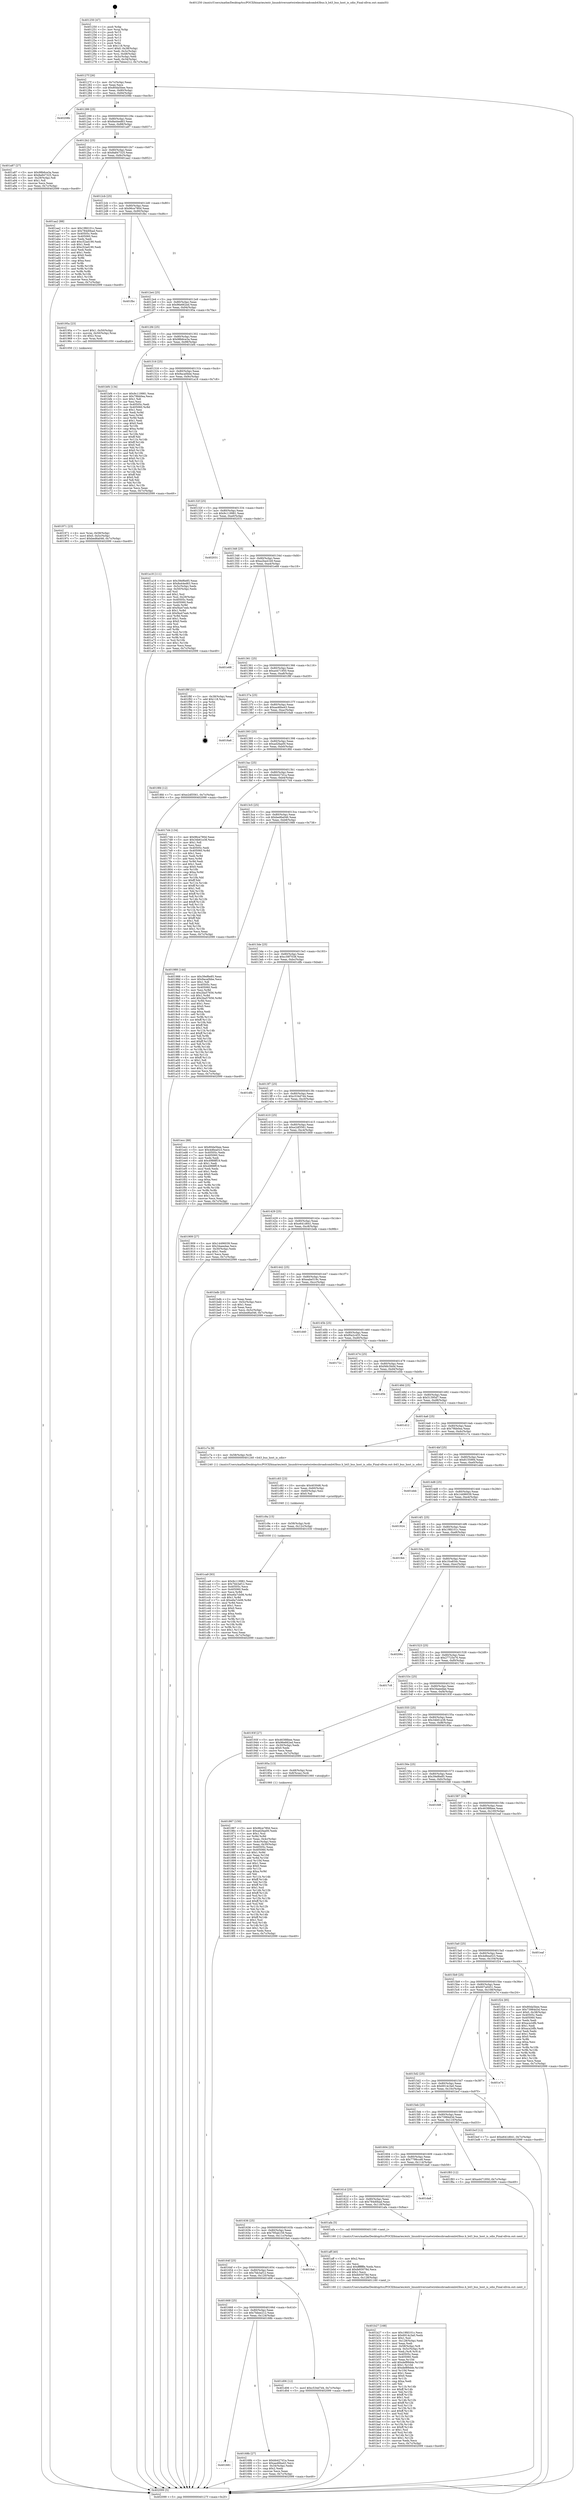 digraph "0x401250" {
  label = "0x401250 (/mnt/c/Users/mathe/Desktop/tcc/POCII/binaries/extr_linuxdriversnetwirelessbroadcomb43bus.h_b43_bus_host_is_sdio_Final-ollvm.out::main(0))"
  labelloc = "t"
  node[shape=record]

  Entry [label="",width=0.3,height=0.3,shape=circle,fillcolor=black,style=filled]
  "0x40127f" [label="{
     0x40127f [26]\l
     | [instrs]\l
     &nbsp;&nbsp;0x40127f \<+3\>: mov -0x7c(%rbp),%eax\l
     &nbsp;&nbsp;0x401282 \<+2\>: mov %eax,%ecx\l
     &nbsp;&nbsp;0x401284 \<+6\>: sub $0x80da5bee,%ecx\l
     &nbsp;&nbsp;0x40128a \<+3\>: mov %eax,-0x80(%rbp)\l
     &nbsp;&nbsp;0x40128d \<+6\>: mov %ecx,-0x84(%rbp)\l
     &nbsp;&nbsp;0x401293 \<+6\>: je 000000000040208b \<main+0xe3b\>\l
  }"]
  "0x40208b" [label="{
     0x40208b\l
  }", style=dashed]
  "0x401299" [label="{
     0x401299 [25]\l
     | [instrs]\l
     &nbsp;&nbsp;0x401299 \<+5\>: jmp 000000000040129e \<main+0x4e\>\l
     &nbsp;&nbsp;0x40129e \<+3\>: mov -0x80(%rbp),%eax\l
     &nbsp;&nbsp;0x4012a1 \<+5\>: sub $0x8a44ed63,%eax\l
     &nbsp;&nbsp;0x4012a6 \<+6\>: mov %eax,-0x88(%rbp)\l
     &nbsp;&nbsp;0x4012ac \<+6\>: je 0000000000401a87 \<main+0x837\>\l
  }"]
  Exit [label="",width=0.3,height=0.3,shape=circle,fillcolor=black,style=filled,peripheries=2]
  "0x401a87" [label="{
     0x401a87 [27]\l
     | [instrs]\l
     &nbsp;&nbsp;0x401a87 \<+5\>: mov $0x98b6ce3a,%eax\l
     &nbsp;&nbsp;0x401a8c \<+5\>: mov $0x8a847325,%ecx\l
     &nbsp;&nbsp;0x401a91 \<+3\>: mov -0x29(%rbp),%dl\l
     &nbsp;&nbsp;0x401a94 \<+3\>: test $0x1,%dl\l
     &nbsp;&nbsp;0x401a97 \<+3\>: cmovne %ecx,%eax\l
     &nbsp;&nbsp;0x401a9a \<+3\>: mov %eax,-0x7c(%rbp)\l
     &nbsp;&nbsp;0x401a9d \<+5\>: jmp 0000000000402099 \<main+0xe49\>\l
  }"]
  "0x4012b2" [label="{
     0x4012b2 [25]\l
     | [instrs]\l
     &nbsp;&nbsp;0x4012b2 \<+5\>: jmp 00000000004012b7 \<main+0x67\>\l
     &nbsp;&nbsp;0x4012b7 \<+3\>: mov -0x80(%rbp),%eax\l
     &nbsp;&nbsp;0x4012ba \<+5\>: sub $0x8a847325,%eax\l
     &nbsp;&nbsp;0x4012bf \<+6\>: mov %eax,-0x8c(%rbp)\l
     &nbsp;&nbsp;0x4012c5 \<+6\>: je 0000000000401aa2 \<main+0x852\>\l
  }"]
  "0x401ca9" [label="{
     0x401ca9 [93]\l
     | [instrs]\l
     &nbsp;&nbsp;0x401ca9 \<+5\>: mov $0x9c119981,%eax\l
     &nbsp;&nbsp;0x401cae \<+5\>: mov $0x7bb3af12,%esi\l
     &nbsp;&nbsp;0x401cb3 \<+7\>: mov 0x40505c,%ecx\l
     &nbsp;&nbsp;0x401cba \<+7\>: mov 0x405060,%edx\l
     &nbsp;&nbsp;0x401cc1 \<+3\>: mov %ecx,%r8d\l
     &nbsp;&nbsp;0x401cc4 \<+7\>: add $0xe6a7cb06,%r8d\l
     &nbsp;&nbsp;0x401ccb \<+4\>: sub $0x1,%r8d\l
     &nbsp;&nbsp;0x401ccf \<+7\>: sub $0xe6a7cb06,%r8d\l
     &nbsp;&nbsp;0x401cd6 \<+4\>: imul %r8d,%ecx\l
     &nbsp;&nbsp;0x401cda \<+3\>: and $0x1,%ecx\l
     &nbsp;&nbsp;0x401cdd \<+3\>: cmp $0x0,%ecx\l
     &nbsp;&nbsp;0x401ce0 \<+4\>: sete %r9b\l
     &nbsp;&nbsp;0x401ce4 \<+3\>: cmp $0xa,%edx\l
     &nbsp;&nbsp;0x401ce7 \<+4\>: setl %r10b\l
     &nbsp;&nbsp;0x401ceb \<+3\>: mov %r9b,%r11b\l
     &nbsp;&nbsp;0x401cee \<+3\>: and %r10b,%r11b\l
     &nbsp;&nbsp;0x401cf1 \<+3\>: xor %r10b,%r9b\l
     &nbsp;&nbsp;0x401cf4 \<+3\>: or %r9b,%r11b\l
     &nbsp;&nbsp;0x401cf7 \<+4\>: test $0x1,%r11b\l
     &nbsp;&nbsp;0x401cfb \<+3\>: cmovne %esi,%eax\l
     &nbsp;&nbsp;0x401cfe \<+3\>: mov %eax,-0x7c(%rbp)\l
     &nbsp;&nbsp;0x401d01 \<+5\>: jmp 0000000000402099 \<main+0xe49\>\l
  }"]
  "0x401aa2" [label="{
     0x401aa2 [88]\l
     | [instrs]\l
     &nbsp;&nbsp;0x401aa2 \<+5\>: mov $0x19fd101c,%eax\l
     &nbsp;&nbsp;0x401aa7 \<+5\>: mov $0x784d0bad,%ecx\l
     &nbsp;&nbsp;0x401aac \<+7\>: mov 0x40505c,%edx\l
     &nbsp;&nbsp;0x401ab3 \<+7\>: mov 0x405060,%esi\l
     &nbsp;&nbsp;0x401aba \<+2\>: mov %edx,%edi\l
     &nbsp;&nbsp;0x401abc \<+6\>: add $0xc52ad190,%edi\l
     &nbsp;&nbsp;0x401ac2 \<+3\>: sub $0x1,%edi\l
     &nbsp;&nbsp;0x401ac5 \<+6\>: sub $0xc52ad190,%edi\l
     &nbsp;&nbsp;0x401acb \<+3\>: imul %edi,%edx\l
     &nbsp;&nbsp;0x401ace \<+3\>: and $0x1,%edx\l
     &nbsp;&nbsp;0x401ad1 \<+3\>: cmp $0x0,%edx\l
     &nbsp;&nbsp;0x401ad4 \<+4\>: sete %r8b\l
     &nbsp;&nbsp;0x401ad8 \<+3\>: cmp $0xa,%esi\l
     &nbsp;&nbsp;0x401adb \<+4\>: setl %r9b\l
     &nbsp;&nbsp;0x401adf \<+3\>: mov %r8b,%r10b\l
     &nbsp;&nbsp;0x401ae2 \<+3\>: and %r9b,%r10b\l
     &nbsp;&nbsp;0x401ae5 \<+3\>: xor %r9b,%r8b\l
     &nbsp;&nbsp;0x401ae8 \<+3\>: or %r8b,%r10b\l
     &nbsp;&nbsp;0x401aeb \<+4\>: test $0x1,%r10b\l
     &nbsp;&nbsp;0x401aef \<+3\>: cmovne %ecx,%eax\l
     &nbsp;&nbsp;0x401af2 \<+3\>: mov %eax,-0x7c(%rbp)\l
     &nbsp;&nbsp;0x401af5 \<+5\>: jmp 0000000000402099 \<main+0xe49\>\l
  }"]
  "0x4012cb" [label="{
     0x4012cb [25]\l
     | [instrs]\l
     &nbsp;&nbsp;0x4012cb \<+5\>: jmp 00000000004012d0 \<main+0x80\>\l
     &nbsp;&nbsp;0x4012d0 \<+3\>: mov -0x80(%rbp),%eax\l
     &nbsp;&nbsp;0x4012d3 \<+5\>: sub $0x96ce780d,%eax\l
     &nbsp;&nbsp;0x4012d8 \<+6\>: mov %eax,-0x90(%rbp)\l
     &nbsp;&nbsp;0x4012de \<+6\>: je 0000000000401fbc \<main+0xd6c\>\l
  }"]
  "0x401c9a" [label="{
     0x401c9a [15]\l
     | [instrs]\l
     &nbsp;&nbsp;0x401c9a \<+4\>: mov -0x58(%rbp),%rdi\l
     &nbsp;&nbsp;0x401c9e \<+6\>: mov %eax,-0x12c(%rbp)\l
     &nbsp;&nbsp;0x401ca4 \<+5\>: call 0000000000401030 \<free@plt\>\l
     | [calls]\l
     &nbsp;&nbsp;0x401030 \{1\} (unknown)\l
  }"]
  "0x401fbc" [label="{
     0x401fbc\l
  }", style=dashed]
  "0x4012e4" [label="{
     0x4012e4 [25]\l
     | [instrs]\l
     &nbsp;&nbsp;0x4012e4 \<+5\>: jmp 00000000004012e9 \<main+0x99\>\l
     &nbsp;&nbsp;0x4012e9 \<+3\>: mov -0x80(%rbp),%eax\l
     &nbsp;&nbsp;0x4012ec \<+5\>: sub $0x96e662ed,%eax\l
     &nbsp;&nbsp;0x4012f1 \<+6\>: mov %eax,-0x94(%rbp)\l
     &nbsp;&nbsp;0x4012f7 \<+6\>: je 000000000040195a \<main+0x70a\>\l
  }"]
  "0x401c83" [label="{
     0x401c83 [23]\l
     | [instrs]\l
     &nbsp;&nbsp;0x401c83 \<+10\>: movabs $0x4030d6,%rdi\l
     &nbsp;&nbsp;0x401c8d \<+3\>: mov %eax,-0x60(%rbp)\l
     &nbsp;&nbsp;0x401c90 \<+3\>: mov -0x60(%rbp),%esi\l
     &nbsp;&nbsp;0x401c93 \<+2\>: mov $0x0,%al\l
     &nbsp;&nbsp;0x401c95 \<+5\>: call 0000000000401040 \<printf@plt\>\l
     | [calls]\l
     &nbsp;&nbsp;0x401040 \{1\} (unknown)\l
  }"]
  "0x40195a" [label="{
     0x40195a [23]\l
     | [instrs]\l
     &nbsp;&nbsp;0x40195a \<+7\>: movl $0x1,-0x50(%rbp)\l
     &nbsp;&nbsp;0x401961 \<+4\>: movslq -0x50(%rbp),%rax\l
     &nbsp;&nbsp;0x401965 \<+4\>: shl $0x2,%rax\l
     &nbsp;&nbsp;0x401969 \<+3\>: mov %rax,%rdi\l
     &nbsp;&nbsp;0x40196c \<+5\>: call 0000000000401050 \<malloc@plt\>\l
     | [calls]\l
     &nbsp;&nbsp;0x401050 \{1\} (unknown)\l
  }"]
  "0x4012fd" [label="{
     0x4012fd [25]\l
     | [instrs]\l
     &nbsp;&nbsp;0x4012fd \<+5\>: jmp 0000000000401302 \<main+0xb2\>\l
     &nbsp;&nbsp;0x401302 \<+3\>: mov -0x80(%rbp),%eax\l
     &nbsp;&nbsp;0x401305 \<+5\>: sub $0x98b6ce3a,%eax\l
     &nbsp;&nbsp;0x40130a \<+6\>: mov %eax,-0x98(%rbp)\l
     &nbsp;&nbsp;0x401310 \<+6\>: je 0000000000401bf4 \<main+0x9a4\>\l
  }"]
  "0x401b27" [label="{
     0x401b27 [168]\l
     | [instrs]\l
     &nbsp;&nbsp;0x401b27 \<+5\>: mov $0x19fd101c,%ecx\l
     &nbsp;&nbsp;0x401b2c \<+5\>: mov $0x6914c3a0,%edx\l
     &nbsp;&nbsp;0x401b31 \<+3\>: mov $0x1,%sil\l
     &nbsp;&nbsp;0x401b34 \<+6\>: mov -0x128(%rbp),%edi\l
     &nbsp;&nbsp;0x401b3a \<+3\>: imul %eax,%edi\l
     &nbsp;&nbsp;0x401b3d \<+4\>: mov -0x58(%rbp),%r8\l
     &nbsp;&nbsp;0x401b41 \<+4\>: movslq -0x5c(%rbp),%r9\l
     &nbsp;&nbsp;0x401b45 \<+4\>: mov %edi,(%r8,%r9,4)\l
     &nbsp;&nbsp;0x401b49 \<+7\>: mov 0x40505c,%eax\l
     &nbsp;&nbsp;0x401b50 \<+7\>: mov 0x405060,%edi\l
     &nbsp;&nbsp;0x401b57 \<+3\>: mov %eax,%r10d\l
     &nbsp;&nbsp;0x401b5a \<+7\>: add $0xdef89dde,%r10d\l
     &nbsp;&nbsp;0x401b61 \<+4\>: sub $0x1,%r10d\l
     &nbsp;&nbsp;0x401b65 \<+7\>: sub $0xdef89dde,%r10d\l
     &nbsp;&nbsp;0x401b6c \<+4\>: imul %r10d,%eax\l
     &nbsp;&nbsp;0x401b70 \<+3\>: and $0x1,%eax\l
     &nbsp;&nbsp;0x401b73 \<+3\>: cmp $0x0,%eax\l
     &nbsp;&nbsp;0x401b76 \<+4\>: sete %r11b\l
     &nbsp;&nbsp;0x401b7a \<+3\>: cmp $0xa,%edi\l
     &nbsp;&nbsp;0x401b7d \<+3\>: setl %bl\l
     &nbsp;&nbsp;0x401b80 \<+3\>: mov %r11b,%r14b\l
     &nbsp;&nbsp;0x401b83 \<+4\>: xor $0xff,%r14b\l
     &nbsp;&nbsp;0x401b87 \<+3\>: mov %bl,%r15b\l
     &nbsp;&nbsp;0x401b8a \<+4\>: xor $0xff,%r15b\l
     &nbsp;&nbsp;0x401b8e \<+4\>: xor $0x1,%sil\l
     &nbsp;&nbsp;0x401b92 \<+3\>: mov %r14b,%r12b\l
     &nbsp;&nbsp;0x401b95 \<+4\>: and $0xff,%r12b\l
     &nbsp;&nbsp;0x401b99 \<+3\>: and %sil,%r11b\l
     &nbsp;&nbsp;0x401b9c \<+3\>: mov %r15b,%r13b\l
     &nbsp;&nbsp;0x401b9f \<+4\>: and $0xff,%r13b\l
     &nbsp;&nbsp;0x401ba3 \<+3\>: and %sil,%bl\l
     &nbsp;&nbsp;0x401ba6 \<+3\>: or %r11b,%r12b\l
     &nbsp;&nbsp;0x401ba9 \<+3\>: or %bl,%r13b\l
     &nbsp;&nbsp;0x401bac \<+3\>: xor %r13b,%r12b\l
     &nbsp;&nbsp;0x401baf \<+3\>: or %r15b,%r14b\l
     &nbsp;&nbsp;0x401bb2 \<+4\>: xor $0xff,%r14b\l
     &nbsp;&nbsp;0x401bb6 \<+4\>: or $0x1,%sil\l
     &nbsp;&nbsp;0x401bba \<+3\>: and %sil,%r14b\l
     &nbsp;&nbsp;0x401bbd \<+3\>: or %r14b,%r12b\l
     &nbsp;&nbsp;0x401bc0 \<+4\>: test $0x1,%r12b\l
     &nbsp;&nbsp;0x401bc4 \<+3\>: cmovne %edx,%ecx\l
     &nbsp;&nbsp;0x401bc7 \<+3\>: mov %ecx,-0x7c(%rbp)\l
     &nbsp;&nbsp;0x401bca \<+5\>: jmp 0000000000402099 \<main+0xe49\>\l
  }"]
  "0x401bf4" [label="{
     0x401bf4 [134]\l
     | [instrs]\l
     &nbsp;&nbsp;0x401bf4 \<+5\>: mov $0x9c119981,%eax\l
     &nbsp;&nbsp;0x401bf9 \<+5\>: mov $0x79bb0ea,%ecx\l
     &nbsp;&nbsp;0x401bfe \<+2\>: mov $0x1,%dl\l
     &nbsp;&nbsp;0x401c00 \<+2\>: xor %esi,%esi\l
     &nbsp;&nbsp;0x401c02 \<+7\>: mov 0x40505c,%edi\l
     &nbsp;&nbsp;0x401c09 \<+8\>: mov 0x405060,%r8d\l
     &nbsp;&nbsp;0x401c11 \<+3\>: sub $0x1,%esi\l
     &nbsp;&nbsp;0x401c14 \<+3\>: mov %edi,%r9d\l
     &nbsp;&nbsp;0x401c17 \<+3\>: add %esi,%r9d\l
     &nbsp;&nbsp;0x401c1a \<+4\>: imul %r9d,%edi\l
     &nbsp;&nbsp;0x401c1e \<+3\>: and $0x1,%edi\l
     &nbsp;&nbsp;0x401c21 \<+3\>: cmp $0x0,%edi\l
     &nbsp;&nbsp;0x401c24 \<+4\>: sete %r10b\l
     &nbsp;&nbsp;0x401c28 \<+4\>: cmp $0xa,%r8d\l
     &nbsp;&nbsp;0x401c2c \<+4\>: setl %r11b\l
     &nbsp;&nbsp;0x401c30 \<+3\>: mov %r10b,%bl\l
     &nbsp;&nbsp;0x401c33 \<+3\>: xor $0xff,%bl\l
     &nbsp;&nbsp;0x401c36 \<+3\>: mov %r11b,%r14b\l
     &nbsp;&nbsp;0x401c39 \<+4\>: xor $0xff,%r14b\l
     &nbsp;&nbsp;0x401c3d \<+3\>: xor $0x0,%dl\l
     &nbsp;&nbsp;0x401c40 \<+3\>: mov %bl,%r15b\l
     &nbsp;&nbsp;0x401c43 \<+4\>: and $0x0,%r15b\l
     &nbsp;&nbsp;0x401c47 \<+3\>: and %dl,%r10b\l
     &nbsp;&nbsp;0x401c4a \<+3\>: mov %r14b,%r12b\l
     &nbsp;&nbsp;0x401c4d \<+4\>: and $0x0,%r12b\l
     &nbsp;&nbsp;0x401c51 \<+3\>: and %dl,%r11b\l
     &nbsp;&nbsp;0x401c54 \<+3\>: or %r10b,%r15b\l
     &nbsp;&nbsp;0x401c57 \<+3\>: or %r11b,%r12b\l
     &nbsp;&nbsp;0x401c5a \<+3\>: xor %r12b,%r15b\l
     &nbsp;&nbsp;0x401c5d \<+3\>: or %r14b,%bl\l
     &nbsp;&nbsp;0x401c60 \<+3\>: xor $0xff,%bl\l
     &nbsp;&nbsp;0x401c63 \<+3\>: or $0x0,%dl\l
     &nbsp;&nbsp;0x401c66 \<+2\>: and %dl,%bl\l
     &nbsp;&nbsp;0x401c68 \<+3\>: or %bl,%r15b\l
     &nbsp;&nbsp;0x401c6b \<+4\>: test $0x1,%r15b\l
     &nbsp;&nbsp;0x401c6f \<+3\>: cmovne %ecx,%eax\l
     &nbsp;&nbsp;0x401c72 \<+3\>: mov %eax,-0x7c(%rbp)\l
     &nbsp;&nbsp;0x401c75 \<+5\>: jmp 0000000000402099 \<main+0xe49\>\l
  }"]
  "0x401316" [label="{
     0x401316 [25]\l
     | [instrs]\l
     &nbsp;&nbsp;0x401316 \<+5\>: jmp 000000000040131b \<main+0xcb\>\l
     &nbsp;&nbsp;0x40131b \<+3\>: mov -0x80(%rbp),%eax\l
     &nbsp;&nbsp;0x40131e \<+5\>: sub $0x9aca0bbe,%eax\l
     &nbsp;&nbsp;0x401323 \<+6\>: mov %eax,-0x9c(%rbp)\l
     &nbsp;&nbsp;0x401329 \<+6\>: je 0000000000401a18 \<main+0x7c8\>\l
  }"]
  "0x401aff" [label="{
     0x401aff [40]\l
     | [instrs]\l
     &nbsp;&nbsp;0x401aff \<+5\>: mov $0x2,%ecx\l
     &nbsp;&nbsp;0x401b04 \<+1\>: cltd\l
     &nbsp;&nbsp;0x401b05 \<+2\>: idiv %ecx\l
     &nbsp;&nbsp;0x401b07 \<+6\>: imul $0xfffffffe,%edx,%ecx\l
     &nbsp;&nbsp;0x401b0d \<+6\>: add $0xfe93078d,%ecx\l
     &nbsp;&nbsp;0x401b13 \<+3\>: add $0x1,%ecx\l
     &nbsp;&nbsp;0x401b16 \<+6\>: sub $0xfe93078d,%ecx\l
     &nbsp;&nbsp;0x401b1c \<+6\>: mov %ecx,-0x128(%rbp)\l
     &nbsp;&nbsp;0x401b22 \<+5\>: call 0000000000401160 \<next_i\>\l
     | [calls]\l
     &nbsp;&nbsp;0x401160 \{1\} (/mnt/c/Users/mathe/Desktop/tcc/POCII/binaries/extr_linuxdriversnetwirelessbroadcomb43bus.h_b43_bus_host_is_sdio_Final-ollvm.out::next_i)\l
  }"]
  "0x401a18" [label="{
     0x401a18 [111]\l
     | [instrs]\l
     &nbsp;&nbsp;0x401a18 \<+5\>: mov $0x39ef6e85,%eax\l
     &nbsp;&nbsp;0x401a1d \<+5\>: mov $0x8a44ed63,%ecx\l
     &nbsp;&nbsp;0x401a22 \<+3\>: mov -0x5c(%rbp),%edx\l
     &nbsp;&nbsp;0x401a25 \<+3\>: cmp -0x50(%rbp),%edx\l
     &nbsp;&nbsp;0x401a28 \<+4\>: setl %sil\l
     &nbsp;&nbsp;0x401a2c \<+4\>: and $0x1,%sil\l
     &nbsp;&nbsp;0x401a30 \<+4\>: mov %sil,-0x29(%rbp)\l
     &nbsp;&nbsp;0x401a34 \<+7\>: mov 0x40505c,%edx\l
     &nbsp;&nbsp;0x401a3b \<+7\>: mov 0x405060,%edi\l
     &nbsp;&nbsp;0x401a42 \<+3\>: mov %edx,%r8d\l
     &nbsp;&nbsp;0x401a45 \<+7\>: add $0xf4a47eeb,%r8d\l
     &nbsp;&nbsp;0x401a4c \<+4\>: sub $0x1,%r8d\l
     &nbsp;&nbsp;0x401a50 \<+7\>: sub $0xf4a47eeb,%r8d\l
     &nbsp;&nbsp;0x401a57 \<+4\>: imul %r8d,%edx\l
     &nbsp;&nbsp;0x401a5b \<+3\>: and $0x1,%edx\l
     &nbsp;&nbsp;0x401a5e \<+3\>: cmp $0x0,%edx\l
     &nbsp;&nbsp;0x401a61 \<+4\>: sete %sil\l
     &nbsp;&nbsp;0x401a65 \<+3\>: cmp $0xa,%edi\l
     &nbsp;&nbsp;0x401a68 \<+4\>: setl %r9b\l
     &nbsp;&nbsp;0x401a6c \<+3\>: mov %sil,%r10b\l
     &nbsp;&nbsp;0x401a6f \<+3\>: and %r9b,%r10b\l
     &nbsp;&nbsp;0x401a72 \<+3\>: xor %r9b,%sil\l
     &nbsp;&nbsp;0x401a75 \<+3\>: or %sil,%r10b\l
     &nbsp;&nbsp;0x401a78 \<+4\>: test $0x1,%r10b\l
     &nbsp;&nbsp;0x401a7c \<+3\>: cmovne %ecx,%eax\l
     &nbsp;&nbsp;0x401a7f \<+3\>: mov %eax,-0x7c(%rbp)\l
     &nbsp;&nbsp;0x401a82 \<+5\>: jmp 0000000000402099 \<main+0xe49\>\l
  }"]
  "0x40132f" [label="{
     0x40132f [25]\l
     | [instrs]\l
     &nbsp;&nbsp;0x40132f \<+5\>: jmp 0000000000401334 \<main+0xe4\>\l
     &nbsp;&nbsp;0x401334 \<+3\>: mov -0x80(%rbp),%eax\l
     &nbsp;&nbsp;0x401337 \<+5\>: sub $0x9c119981,%eax\l
     &nbsp;&nbsp;0x40133c \<+6\>: mov %eax,-0xa0(%rbp)\l
     &nbsp;&nbsp;0x401342 \<+6\>: je 0000000000402031 \<main+0xde1\>\l
  }"]
  "0x401971" [label="{
     0x401971 [23]\l
     | [instrs]\l
     &nbsp;&nbsp;0x401971 \<+4\>: mov %rax,-0x58(%rbp)\l
     &nbsp;&nbsp;0x401975 \<+7\>: movl $0x0,-0x5c(%rbp)\l
     &nbsp;&nbsp;0x40197c \<+7\>: movl $0xbed6a046,-0x7c(%rbp)\l
     &nbsp;&nbsp;0x401983 \<+5\>: jmp 0000000000402099 \<main+0xe49\>\l
  }"]
  "0x402031" [label="{
     0x402031\l
  }", style=dashed]
  "0x401348" [label="{
     0x401348 [25]\l
     | [instrs]\l
     &nbsp;&nbsp;0x401348 \<+5\>: jmp 000000000040134d \<main+0xfd\>\l
     &nbsp;&nbsp;0x40134d \<+3\>: mov -0x80(%rbp),%eax\l
     &nbsp;&nbsp;0x401350 \<+5\>: sub $0xa2ba41b9,%eax\l
     &nbsp;&nbsp;0x401355 \<+6\>: mov %eax,-0xa4(%rbp)\l
     &nbsp;&nbsp;0x40135b \<+6\>: je 0000000000401e68 \<main+0xc18\>\l
  }"]
  "0x401867" [label="{
     0x401867 [150]\l
     | [instrs]\l
     &nbsp;&nbsp;0x401867 \<+5\>: mov $0x96ce780d,%ecx\l
     &nbsp;&nbsp;0x40186c \<+5\>: mov $0xad2faa00,%edx\l
     &nbsp;&nbsp;0x401871 \<+3\>: mov $0x1,%sil\l
     &nbsp;&nbsp;0x401874 \<+3\>: xor %r8d,%r8d\l
     &nbsp;&nbsp;0x401877 \<+3\>: mov %eax,-0x4c(%rbp)\l
     &nbsp;&nbsp;0x40187a \<+3\>: mov -0x4c(%rbp),%eax\l
     &nbsp;&nbsp;0x40187d \<+3\>: mov %eax,-0x30(%rbp)\l
     &nbsp;&nbsp;0x401880 \<+7\>: mov 0x40505c,%eax\l
     &nbsp;&nbsp;0x401887 \<+8\>: mov 0x405060,%r9d\l
     &nbsp;&nbsp;0x40188f \<+4\>: sub $0x1,%r8d\l
     &nbsp;&nbsp;0x401893 \<+3\>: mov %eax,%r10d\l
     &nbsp;&nbsp;0x401896 \<+3\>: add %r8d,%r10d\l
     &nbsp;&nbsp;0x401899 \<+4\>: imul %r10d,%eax\l
     &nbsp;&nbsp;0x40189d \<+3\>: and $0x1,%eax\l
     &nbsp;&nbsp;0x4018a0 \<+3\>: cmp $0x0,%eax\l
     &nbsp;&nbsp;0x4018a3 \<+4\>: sete %r11b\l
     &nbsp;&nbsp;0x4018a7 \<+4\>: cmp $0xa,%r9d\l
     &nbsp;&nbsp;0x4018ab \<+3\>: setl %bl\l
     &nbsp;&nbsp;0x4018ae \<+3\>: mov %r11b,%r14b\l
     &nbsp;&nbsp;0x4018b1 \<+4\>: xor $0xff,%r14b\l
     &nbsp;&nbsp;0x4018b5 \<+3\>: mov %bl,%r15b\l
     &nbsp;&nbsp;0x4018b8 \<+4\>: xor $0xff,%r15b\l
     &nbsp;&nbsp;0x4018bc \<+4\>: xor $0x1,%sil\l
     &nbsp;&nbsp;0x4018c0 \<+3\>: mov %r14b,%r12b\l
     &nbsp;&nbsp;0x4018c3 \<+4\>: and $0xff,%r12b\l
     &nbsp;&nbsp;0x4018c7 \<+3\>: and %sil,%r11b\l
     &nbsp;&nbsp;0x4018ca \<+3\>: mov %r15b,%r13b\l
     &nbsp;&nbsp;0x4018cd \<+4\>: and $0xff,%r13b\l
     &nbsp;&nbsp;0x4018d1 \<+3\>: and %sil,%bl\l
     &nbsp;&nbsp;0x4018d4 \<+3\>: or %r11b,%r12b\l
     &nbsp;&nbsp;0x4018d7 \<+3\>: or %bl,%r13b\l
     &nbsp;&nbsp;0x4018da \<+3\>: xor %r13b,%r12b\l
     &nbsp;&nbsp;0x4018dd \<+3\>: or %r15b,%r14b\l
     &nbsp;&nbsp;0x4018e0 \<+4\>: xor $0xff,%r14b\l
     &nbsp;&nbsp;0x4018e4 \<+4\>: or $0x1,%sil\l
     &nbsp;&nbsp;0x4018e8 \<+3\>: and %sil,%r14b\l
     &nbsp;&nbsp;0x4018eb \<+3\>: or %r14b,%r12b\l
     &nbsp;&nbsp;0x4018ee \<+4\>: test $0x1,%r12b\l
     &nbsp;&nbsp;0x4018f2 \<+3\>: cmovne %edx,%ecx\l
     &nbsp;&nbsp;0x4018f5 \<+3\>: mov %ecx,-0x7c(%rbp)\l
     &nbsp;&nbsp;0x4018f8 \<+5\>: jmp 0000000000402099 \<main+0xe49\>\l
  }"]
  "0x401e68" [label="{
     0x401e68\l
  }", style=dashed]
  "0x401361" [label="{
     0x401361 [25]\l
     | [instrs]\l
     &nbsp;&nbsp;0x401361 \<+5\>: jmp 0000000000401366 \<main+0x116\>\l
     &nbsp;&nbsp;0x401366 \<+3\>: mov -0x80(%rbp),%eax\l
     &nbsp;&nbsp;0x401369 \<+5\>: sub $0xa4471950,%eax\l
     &nbsp;&nbsp;0x40136e \<+6\>: mov %eax,-0xa8(%rbp)\l
     &nbsp;&nbsp;0x401374 \<+6\>: je 0000000000401f8f \<main+0xd3f\>\l
  }"]
  "0x401250" [label="{
     0x401250 [47]\l
     | [instrs]\l
     &nbsp;&nbsp;0x401250 \<+1\>: push %rbp\l
     &nbsp;&nbsp;0x401251 \<+3\>: mov %rsp,%rbp\l
     &nbsp;&nbsp;0x401254 \<+2\>: push %r15\l
     &nbsp;&nbsp;0x401256 \<+2\>: push %r14\l
     &nbsp;&nbsp;0x401258 \<+2\>: push %r13\l
     &nbsp;&nbsp;0x40125a \<+2\>: push %r12\l
     &nbsp;&nbsp;0x40125c \<+1\>: push %rbx\l
     &nbsp;&nbsp;0x40125d \<+7\>: sub $0x118,%rsp\l
     &nbsp;&nbsp;0x401264 \<+7\>: movl $0x0,-0x38(%rbp)\l
     &nbsp;&nbsp;0x40126b \<+3\>: mov %edi,-0x3c(%rbp)\l
     &nbsp;&nbsp;0x40126e \<+4\>: mov %rsi,-0x48(%rbp)\l
     &nbsp;&nbsp;0x401272 \<+3\>: mov -0x3c(%rbp),%edi\l
     &nbsp;&nbsp;0x401275 \<+3\>: mov %edi,-0x34(%rbp)\l
     &nbsp;&nbsp;0x401278 \<+7\>: movl $0x7bbee212,-0x7c(%rbp)\l
  }"]
  "0x401f8f" [label="{
     0x401f8f [21]\l
     | [instrs]\l
     &nbsp;&nbsp;0x401f8f \<+3\>: mov -0x38(%rbp),%eax\l
     &nbsp;&nbsp;0x401f92 \<+7\>: add $0x118,%rsp\l
     &nbsp;&nbsp;0x401f99 \<+1\>: pop %rbx\l
     &nbsp;&nbsp;0x401f9a \<+2\>: pop %r12\l
     &nbsp;&nbsp;0x401f9c \<+2\>: pop %r13\l
     &nbsp;&nbsp;0x401f9e \<+2\>: pop %r14\l
     &nbsp;&nbsp;0x401fa0 \<+2\>: pop %r15\l
     &nbsp;&nbsp;0x401fa2 \<+1\>: pop %rbp\l
     &nbsp;&nbsp;0x401fa3 \<+1\>: ret\l
  }"]
  "0x40137a" [label="{
     0x40137a [25]\l
     | [instrs]\l
     &nbsp;&nbsp;0x40137a \<+5\>: jmp 000000000040137f \<main+0x12f\>\l
     &nbsp;&nbsp;0x40137f \<+3\>: mov -0x80(%rbp),%eax\l
     &nbsp;&nbsp;0x401382 \<+5\>: sub $0xaa46ba43,%eax\l
     &nbsp;&nbsp;0x401387 \<+6\>: mov %eax,-0xac(%rbp)\l
     &nbsp;&nbsp;0x40138d \<+6\>: je 00000000004016a6 \<main+0x456\>\l
  }"]
  "0x402099" [label="{
     0x402099 [5]\l
     | [instrs]\l
     &nbsp;&nbsp;0x402099 \<+5\>: jmp 000000000040127f \<main+0x2f\>\l
  }"]
  "0x4016a6" [label="{
     0x4016a6\l
  }", style=dashed]
  "0x401393" [label="{
     0x401393 [25]\l
     | [instrs]\l
     &nbsp;&nbsp;0x401393 \<+5\>: jmp 0000000000401398 \<main+0x148\>\l
     &nbsp;&nbsp;0x401398 \<+3\>: mov -0x80(%rbp),%eax\l
     &nbsp;&nbsp;0x40139b \<+5\>: sub $0xad2faa00,%eax\l
     &nbsp;&nbsp;0x4013a0 \<+6\>: mov %eax,-0xb0(%rbp)\l
     &nbsp;&nbsp;0x4013a6 \<+6\>: je 00000000004018fd \<main+0x6ad\>\l
  }"]
  "0x401681" [label="{
     0x401681\l
  }", style=dashed]
  "0x4018fd" [label="{
     0x4018fd [12]\l
     | [instrs]\l
     &nbsp;&nbsp;0x4018fd \<+7\>: movl $0xe2df3561,-0x7c(%rbp)\l
     &nbsp;&nbsp;0x401904 \<+5\>: jmp 0000000000402099 \<main+0xe49\>\l
  }"]
  "0x4013ac" [label="{
     0x4013ac [25]\l
     | [instrs]\l
     &nbsp;&nbsp;0x4013ac \<+5\>: jmp 00000000004013b1 \<main+0x161\>\l
     &nbsp;&nbsp;0x4013b1 \<+3\>: mov -0x80(%rbp),%eax\l
     &nbsp;&nbsp;0x4013b4 \<+5\>: sub $0xbb427d1a,%eax\l
     &nbsp;&nbsp;0x4013b9 \<+6\>: mov %eax,-0xb4(%rbp)\l
     &nbsp;&nbsp;0x4013bf \<+6\>: je 00000000004017d4 \<main+0x584\>\l
  }"]
  "0x40168b" [label="{
     0x40168b [27]\l
     | [instrs]\l
     &nbsp;&nbsp;0x40168b \<+5\>: mov $0xbb427d1a,%eax\l
     &nbsp;&nbsp;0x401690 \<+5\>: mov $0xaa46ba43,%ecx\l
     &nbsp;&nbsp;0x401695 \<+3\>: mov -0x34(%rbp),%edx\l
     &nbsp;&nbsp;0x401698 \<+3\>: cmp $0x2,%edx\l
     &nbsp;&nbsp;0x40169b \<+3\>: cmovne %ecx,%eax\l
     &nbsp;&nbsp;0x40169e \<+3\>: mov %eax,-0x7c(%rbp)\l
     &nbsp;&nbsp;0x4016a1 \<+5\>: jmp 0000000000402099 \<main+0xe49\>\l
  }"]
  "0x4017d4" [label="{
     0x4017d4 [134]\l
     | [instrs]\l
     &nbsp;&nbsp;0x4017d4 \<+5\>: mov $0x96ce780d,%eax\l
     &nbsp;&nbsp;0x4017d9 \<+5\>: mov $0x34b61e38,%ecx\l
     &nbsp;&nbsp;0x4017de \<+2\>: mov $0x1,%dl\l
     &nbsp;&nbsp;0x4017e0 \<+2\>: xor %esi,%esi\l
     &nbsp;&nbsp;0x4017e2 \<+7\>: mov 0x40505c,%edi\l
     &nbsp;&nbsp;0x4017e9 \<+8\>: mov 0x405060,%r8d\l
     &nbsp;&nbsp;0x4017f1 \<+3\>: sub $0x1,%esi\l
     &nbsp;&nbsp;0x4017f4 \<+3\>: mov %edi,%r9d\l
     &nbsp;&nbsp;0x4017f7 \<+3\>: add %esi,%r9d\l
     &nbsp;&nbsp;0x4017fa \<+4\>: imul %r9d,%edi\l
     &nbsp;&nbsp;0x4017fe \<+3\>: and $0x1,%edi\l
     &nbsp;&nbsp;0x401801 \<+3\>: cmp $0x0,%edi\l
     &nbsp;&nbsp;0x401804 \<+4\>: sete %r10b\l
     &nbsp;&nbsp;0x401808 \<+4\>: cmp $0xa,%r8d\l
     &nbsp;&nbsp;0x40180c \<+4\>: setl %r11b\l
     &nbsp;&nbsp;0x401810 \<+3\>: mov %r10b,%bl\l
     &nbsp;&nbsp;0x401813 \<+3\>: xor $0xff,%bl\l
     &nbsp;&nbsp;0x401816 \<+3\>: mov %r11b,%r14b\l
     &nbsp;&nbsp;0x401819 \<+4\>: xor $0xff,%r14b\l
     &nbsp;&nbsp;0x40181d \<+3\>: xor $0x1,%dl\l
     &nbsp;&nbsp;0x401820 \<+3\>: mov %bl,%r15b\l
     &nbsp;&nbsp;0x401823 \<+4\>: and $0xff,%r15b\l
     &nbsp;&nbsp;0x401827 \<+3\>: and %dl,%r10b\l
     &nbsp;&nbsp;0x40182a \<+3\>: mov %r14b,%r12b\l
     &nbsp;&nbsp;0x40182d \<+4\>: and $0xff,%r12b\l
     &nbsp;&nbsp;0x401831 \<+3\>: and %dl,%r11b\l
     &nbsp;&nbsp;0x401834 \<+3\>: or %r10b,%r15b\l
     &nbsp;&nbsp;0x401837 \<+3\>: or %r11b,%r12b\l
     &nbsp;&nbsp;0x40183a \<+3\>: xor %r12b,%r15b\l
     &nbsp;&nbsp;0x40183d \<+3\>: or %r14b,%bl\l
     &nbsp;&nbsp;0x401840 \<+3\>: xor $0xff,%bl\l
     &nbsp;&nbsp;0x401843 \<+3\>: or $0x1,%dl\l
     &nbsp;&nbsp;0x401846 \<+2\>: and %dl,%bl\l
     &nbsp;&nbsp;0x401848 \<+3\>: or %bl,%r15b\l
     &nbsp;&nbsp;0x40184b \<+4\>: test $0x1,%r15b\l
     &nbsp;&nbsp;0x40184f \<+3\>: cmovne %ecx,%eax\l
     &nbsp;&nbsp;0x401852 \<+3\>: mov %eax,-0x7c(%rbp)\l
     &nbsp;&nbsp;0x401855 \<+5\>: jmp 0000000000402099 \<main+0xe49\>\l
  }"]
  "0x4013c5" [label="{
     0x4013c5 [25]\l
     | [instrs]\l
     &nbsp;&nbsp;0x4013c5 \<+5\>: jmp 00000000004013ca \<main+0x17a\>\l
     &nbsp;&nbsp;0x4013ca \<+3\>: mov -0x80(%rbp),%eax\l
     &nbsp;&nbsp;0x4013cd \<+5\>: sub $0xbed6a046,%eax\l
     &nbsp;&nbsp;0x4013d2 \<+6\>: mov %eax,-0xb8(%rbp)\l
     &nbsp;&nbsp;0x4013d8 \<+6\>: je 0000000000401988 \<main+0x738\>\l
  }"]
  "0x401668" [label="{
     0x401668 [25]\l
     | [instrs]\l
     &nbsp;&nbsp;0x401668 \<+5\>: jmp 000000000040166d \<main+0x41d\>\l
     &nbsp;&nbsp;0x40166d \<+3\>: mov -0x80(%rbp),%eax\l
     &nbsp;&nbsp;0x401670 \<+5\>: sub $0x7bbee212,%eax\l
     &nbsp;&nbsp;0x401675 \<+6\>: mov %eax,-0x124(%rbp)\l
     &nbsp;&nbsp;0x40167b \<+6\>: je 000000000040168b \<main+0x43b\>\l
  }"]
  "0x401988" [label="{
     0x401988 [144]\l
     | [instrs]\l
     &nbsp;&nbsp;0x401988 \<+5\>: mov $0x39ef6e85,%eax\l
     &nbsp;&nbsp;0x40198d \<+5\>: mov $0x9aca0bbe,%ecx\l
     &nbsp;&nbsp;0x401992 \<+2\>: mov $0x1,%dl\l
     &nbsp;&nbsp;0x401994 \<+7\>: mov 0x40505c,%esi\l
     &nbsp;&nbsp;0x40199b \<+7\>: mov 0x405060,%edi\l
     &nbsp;&nbsp;0x4019a2 \<+3\>: mov %esi,%r8d\l
     &nbsp;&nbsp;0x4019a5 \<+7\>: sub $0x2ba57656,%r8d\l
     &nbsp;&nbsp;0x4019ac \<+4\>: sub $0x1,%r8d\l
     &nbsp;&nbsp;0x4019b0 \<+7\>: add $0x2ba57656,%r8d\l
     &nbsp;&nbsp;0x4019b7 \<+4\>: imul %r8d,%esi\l
     &nbsp;&nbsp;0x4019bb \<+3\>: and $0x1,%esi\l
     &nbsp;&nbsp;0x4019be \<+3\>: cmp $0x0,%esi\l
     &nbsp;&nbsp;0x4019c1 \<+4\>: sete %r9b\l
     &nbsp;&nbsp;0x4019c5 \<+3\>: cmp $0xa,%edi\l
     &nbsp;&nbsp;0x4019c8 \<+4\>: setl %r10b\l
     &nbsp;&nbsp;0x4019cc \<+3\>: mov %r9b,%r11b\l
     &nbsp;&nbsp;0x4019cf \<+4\>: xor $0xff,%r11b\l
     &nbsp;&nbsp;0x4019d3 \<+3\>: mov %r10b,%bl\l
     &nbsp;&nbsp;0x4019d6 \<+3\>: xor $0xff,%bl\l
     &nbsp;&nbsp;0x4019d9 \<+3\>: xor $0x1,%dl\l
     &nbsp;&nbsp;0x4019dc \<+3\>: mov %r11b,%r14b\l
     &nbsp;&nbsp;0x4019df \<+4\>: and $0xff,%r14b\l
     &nbsp;&nbsp;0x4019e3 \<+3\>: and %dl,%r9b\l
     &nbsp;&nbsp;0x4019e6 \<+3\>: mov %bl,%r15b\l
     &nbsp;&nbsp;0x4019e9 \<+4\>: and $0xff,%r15b\l
     &nbsp;&nbsp;0x4019ed \<+3\>: and %dl,%r10b\l
     &nbsp;&nbsp;0x4019f0 \<+3\>: or %r9b,%r14b\l
     &nbsp;&nbsp;0x4019f3 \<+3\>: or %r10b,%r15b\l
     &nbsp;&nbsp;0x4019f6 \<+3\>: xor %r15b,%r14b\l
     &nbsp;&nbsp;0x4019f9 \<+3\>: or %bl,%r11b\l
     &nbsp;&nbsp;0x4019fc \<+4\>: xor $0xff,%r11b\l
     &nbsp;&nbsp;0x401a00 \<+3\>: or $0x1,%dl\l
     &nbsp;&nbsp;0x401a03 \<+3\>: and %dl,%r11b\l
     &nbsp;&nbsp;0x401a06 \<+3\>: or %r11b,%r14b\l
     &nbsp;&nbsp;0x401a09 \<+4\>: test $0x1,%r14b\l
     &nbsp;&nbsp;0x401a0d \<+3\>: cmovne %ecx,%eax\l
     &nbsp;&nbsp;0x401a10 \<+3\>: mov %eax,-0x7c(%rbp)\l
     &nbsp;&nbsp;0x401a13 \<+5\>: jmp 0000000000402099 \<main+0xe49\>\l
  }"]
  "0x4013de" [label="{
     0x4013de [25]\l
     | [instrs]\l
     &nbsp;&nbsp;0x4013de \<+5\>: jmp 00000000004013e3 \<main+0x193\>\l
     &nbsp;&nbsp;0x4013e3 \<+3\>: mov -0x80(%rbp),%eax\l
     &nbsp;&nbsp;0x4013e6 \<+5\>: sub $0xc39f7038,%eax\l
     &nbsp;&nbsp;0x4013eb \<+6\>: mov %eax,-0xbc(%rbp)\l
     &nbsp;&nbsp;0x4013f1 \<+6\>: je 0000000000401dfb \<main+0xbab\>\l
  }"]
  "0x401d06" [label="{
     0x401d06 [12]\l
     | [instrs]\l
     &nbsp;&nbsp;0x401d06 \<+7\>: movl $0xc534d7d4,-0x7c(%rbp)\l
     &nbsp;&nbsp;0x401d0d \<+5\>: jmp 0000000000402099 \<main+0xe49\>\l
  }"]
  "0x401dfb" [label="{
     0x401dfb\l
  }", style=dashed]
  "0x4013f7" [label="{
     0x4013f7 [25]\l
     | [instrs]\l
     &nbsp;&nbsp;0x4013f7 \<+5\>: jmp 00000000004013fc \<main+0x1ac\>\l
     &nbsp;&nbsp;0x4013fc \<+3\>: mov -0x80(%rbp),%eax\l
     &nbsp;&nbsp;0x4013ff \<+5\>: sub $0xc534d7d4,%eax\l
     &nbsp;&nbsp;0x401404 \<+6\>: mov %eax,-0xc0(%rbp)\l
     &nbsp;&nbsp;0x40140a \<+6\>: je 0000000000401ecc \<main+0xc7c\>\l
  }"]
  "0x40164f" [label="{
     0x40164f [25]\l
     | [instrs]\l
     &nbsp;&nbsp;0x40164f \<+5\>: jmp 0000000000401654 \<main+0x404\>\l
     &nbsp;&nbsp;0x401654 \<+3\>: mov -0x80(%rbp),%eax\l
     &nbsp;&nbsp;0x401657 \<+5\>: sub $0x7bb3af12,%eax\l
     &nbsp;&nbsp;0x40165c \<+6\>: mov %eax,-0x120(%rbp)\l
     &nbsp;&nbsp;0x401662 \<+6\>: je 0000000000401d06 \<main+0xab6\>\l
  }"]
  "0x401ecc" [label="{
     0x401ecc [88]\l
     | [instrs]\l
     &nbsp;&nbsp;0x401ecc \<+5\>: mov $0x80da5bee,%eax\l
     &nbsp;&nbsp;0x401ed1 \<+5\>: mov $0x4d6ea023,%ecx\l
     &nbsp;&nbsp;0x401ed6 \<+7\>: mov 0x40505c,%edx\l
     &nbsp;&nbsp;0x401edd \<+7\>: mov 0x405060,%esi\l
     &nbsp;&nbsp;0x401ee4 \<+2\>: mov %edx,%edi\l
     &nbsp;&nbsp;0x401ee6 \<+6\>: add $0x4988ff19,%edi\l
     &nbsp;&nbsp;0x401eec \<+3\>: sub $0x1,%edi\l
     &nbsp;&nbsp;0x401eef \<+6\>: sub $0x4988ff19,%edi\l
     &nbsp;&nbsp;0x401ef5 \<+3\>: imul %edi,%edx\l
     &nbsp;&nbsp;0x401ef8 \<+3\>: and $0x1,%edx\l
     &nbsp;&nbsp;0x401efb \<+3\>: cmp $0x0,%edx\l
     &nbsp;&nbsp;0x401efe \<+4\>: sete %r8b\l
     &nbsp;&nbsp;0x401f02 \<+3\>: cmp $0xa,%esi\l
     &nbsp;&nbsp;0x401f05 \<+4\>: setl %r9b\l
     &nbsp;&nbsp;0x401f09 \<+3\>: mov %r8b,%r10b\l
     &nbsp;&nbsp;0x401f0c \<+3\>: and %r9b,%r10b\l
     &nbsp;&nbsp;0x401f0f \<+3\>: xor %r9b,%r8b\l
     &nbsp;&nbsp;0x401f12 \<+3\>: or %r8b,%r10b\l
     &nbsp;&nbsp;0x401f15 \<+4\>: test $0x1,%r10b\l
     &nbsp;&nbsp;0x401f19 \<+3\>: cmovne %ecx,%eax\l
     &nbsp;&nbsp;0x401f1c \<+3\>: mov %eax,-0x7c(%rbp)\l
     &nbsp;&nbsp;0x401f1f \<+5\>: jmp 0000000000402099 \<main+0xe49\>\l
  }"]
  "0x401410" [label="{
     0x401410 [25]\l
     | [instrs]\l
     &nbsp;&nbsp;0x401410 \<+5\>: jmp 0000000000401415 \<main+0x1c5\>\l
     &nbsp;&nbsp;0x401415 \<+3\>: mov -0x80(%rbp),%eax\l
     &nbsp;&nbsp;0x401418 \<+5\>: sub $0xe2df3561,%eax\l
     &nbsp;&nbsp;0x40141d \<+6\>: mov %eax,-0xc4(%rbp)\l
     &nbsp;&nbsp;0x401423 \<+6\>: je 0000000000401909 \<main+0x6b9\>\l
  }"]
  "0x401fa4" [label="{
     0x401fa4\l
  }", style=dashed]
  "0x401909" [label="{
     0x401909 [27]\l
     | [instrs]\l
     &nbsp;&nbsp;0x401909 \<+5\>: mov $0x14496039,%eax\l
     &nbsp;&nbsp;0x40190e \<+5\>: mov $0x34aeedae,%ecx\l
     &nbsp;&nbsp;0x401913 \<+3\>: mov -0x30(%rbp),%edx\l
     &nbsp;&nbsp;0x401916 \<+3\>: cmp $0x1,%edx\l
     &nbsp;&nbsp;0x401919 \<+3\>: cmovl %ecx,%eax\l
     &nbsp;&nbsp;0x40191c \<+3\>: mov %eax,-0x7c(%rbp)\l
     &nbsp;&nbsp;0x40191f \<+5\>: jmp 0000000000402099 \<main+0xe49\>\l
  }"]
  "0x401429" [label="{
     0x401429 [25]\l
     | [instrs]\l
     &nbsp;&nbsp;0x401429 \<+5\>: jmp 000000000040142e \<main+0x1de\>\l
     &nbsp;&nbsp;0x40142e \<+3\>: mov -0x80(%rbp),%eax\l
     &nbsp;&nbsp;0x401431 \<+5\>: sub $0xe641d641,%eax\l
     &nbsp;&nbsp;0x401436 \<+6\>: mov %eax,-0xc8(%rbp)\l
     &nbsp;&nbsp;0x40143c \<+6\>: je 0000000000401bdb \<main+0x98b\>\l
  }"]
  "0x401636" [label="{
     0x401636 [25]\l
     | [instrs]\l
     &nbsp;&nbsp;0x401636 \<+5\>: jmp 000000000040163b \<main+0x3eb\>\l
     &nbsp;&nbsp;0x40163b \<+3\>: mov -0x80(%rbp),%eax\l
     &nbsp;&nbsp;0x40163e \<+5\>: sub $0x795ab159,%eax\l
     &nbsp;&nbsp;0x401643 \<+6\>: mov %eax,-0x11c(%rbp)\l
     &nbsp;&nbsp;0x401649 \<+6\>: je 0000000000401fa4 \<main+0xd54\>\l
  }"]
  "0x401bdb" [label="{
     0x401bdb [25]\l
     | [instrs]\l
     &nbsp;&nbsp;0x401bdb \<+2\>: xor %eax,%eax\l
     &nbsp;&nbsp;0x401bdd \<+3\>: mov -0x5c(%rbp),%ecx\l
     &nbsp;&nbsp;0x401be0 \<+3\>: sub $0x1,%eax\l
     &nbsp;&nbsp;0x401be3 \<+2\>: sub %eax,%ecx\l
     &nbsp;&nbsp;0x401be5 \<+3\>: mov %ecx,-0x5c(%rbp)\l
     &nbsp;&nbsp;0x401be8 \<+7\>: movl $0xbed6a046,-0x7c(%rbp)\l
     &nbsp;&nbsp;0x401bef \<+5\>: jmp 0000000000402099 \<main+0xe49\>\l
  }"]
  "0x401442" [label="{
     0x401442 [25]\l
     | [instrs]\l
     &nbsp;&nbsp;0x401442 \<+5\>: jmp 0000000000401447 \<main+0x1f7\>\l
     &nbsp;&nbsp;0x401447 \<+3\>: mov -0x80(%rbp),%eax\l
     &nbsp;&nbsp;0x40144a \<+5\>: sub $0xeabe519c,%eax\l
     &nbsp;&nbsp;0x40144f \<+6\>: mov %eax,-0xcc(%rbp)\l
     &nbsp;&nbsp;0x401455 \<+6\>: je 0000000000401d40 \<main+0xaf0\>\l
  }"]
  "0x401afa" [label="{
     0x401afa [5]\l
     | [instrs]\l
     &nbsp;&nbsp;0x401afa \<+5\>: call 0000000000401160 \<next_i\>\l
     | [calls]\l
     &nbsp;&nbsp;0x401160 \{1\} (/mnt/c/Users/mathe/Desktop/tcc/POCII/binaries/extr_linuxdriversnetwirelessbroadcomb43bus.h_b43_bus_host_is_sdio_Final-ollvm.out::next_i)\l
  }"]
  "0x401d40" [label="{
     0x401d40\l
  }", style=dashed]
  "0x40145b" [label="{
     0x40145b [25]\l
     | [instrs]\l
     &nbsp;&nbsp;0x40145b \<+5\>: jmp 0000000000401460 \<main+0x210\>\l
     &nbsp;&nbsp;0x401460 \<+3\>: mov -0x80(%rbp),%eax\l
     &nbsp;&nbsp;0x401463 \<+5\>: sub $0xf0a2c455,%eax\l
     &nbsp;&nbsp;0x401468 \<+6\>: mov %eax,-0xd0(%rbp)\l
     &nbsp;&nbsp;0x40146e \<+6\>: je 000000000040172c \<main+0x4dc\>\l
  }"]
  "0x40161d" [label="{
     0x40161d [25]\l
     | [instrs]\l
     &nbsp;&nbsp;0x40161d \<+5\>: jmp 0000000000401622 \<main+0x3d2\>\l
     &nbsp;&nbsp;0x401622 \<+3\>: mov -0x80(%rbp),%eax\l
     &nbsp;&nbsp;0x401625 \<+5\>: sub $0x784d0bad,%eax\l
     &nbsp;&nbsp;0x40162a \<+6\>: mov %eax,-0x118(%rbp)\l
     &nbsp;&nbsp;0x401630 \<+6\>: je 0000000000401afa \<main+0x8aa\>\l
  }"]
  "0x40172c" [label="{
     0x40172c\l
  }", style=dashed]
  "0x401474" [label="{
     0x401474 [25]\l
     | [instrs]\l
     &nbsp;&nbsp;0x401474 \<+5\>: jmp 0000000000401479 \<main+0x229\>\l
     &nbsp;&nbsp;0x401479 \<+3\>: mov -0x80(%rbp),%eax\l
     &nbsp;&nbsp;0x40147c \<+5\>: sub $0xf48c5b0d,%eax\l
     &nbsp;&nbsp;0x401481 \<+6\>: mov %eax,-0xd4(%rbp)\l
     &nbsp;&nbsp;0x401487 \<+6\>: je 0000000000401d5b \<main+0xb0b\>\l
  }"]
  "0x401da8" [label="{
     0x401da8\l
  }", style=dashed]
  "0x401d5b" [label="{
     0x401d5b\l
  }", style=dashed]
  "0x40148d" [label="{
     0x40148d [25]\l
     | [instrs]\l
     &nbsp;&nbsp;0x40148d \<+5\>: jmp 0000000000401492 \<main+0x242\>\l
     &nbsp;&nbsp;0x401492 \<+3\>: mov -0x80(%rbp),%eax\l
     &nbsp;&nbsp;0x401495 \<+5\>: sub $0x51395d7,%eax\l
     &nbsp;&nbsp;0x40149a \<+6\>: mov %eax,-0xd8(%rbp)\l
     &nbsp;&nbsp;0x4014a0 \<+6\>: je 0000000000401d12 \<main+0xac2\>\l
  }"]
  "0x401604" [label="{
     0x401604 [25]\l
     | [instrs]\l
     &nbsp;&nbsp;0x401604 \<+5\>: jmp 0000000000401609 \<main+0x3b9\>\l
     &nbsp;&nbsp;0x401609 \<+3\>: mov -0x80(%rbp),%eax\l
     &nbsp;&nbsp;0x40160c \<+5\>: sub $0x7798cce8,%eax\l
     &nbsp;&nbsp;0x401611 \<+6\>: mov %eax,-0x114(%rbp)\l
     &nbsp;&nbsp;0x401617 \<+6\>: je 0000000000401da8 \<main+0xb58\>\l
  }"]
  "0x401d12" [label="{
     0x401d12\l
  }", style=dashed]
  "0x4014a6" [label="{
     0x4014a6 [25]\l
     | [instrs]\l
     &nbsp;&nbsp;0x4014a6 \<+5\>: jmp 00000000004014ab \<main+0x25b\>\l
     &nbsp;&nbsp;0x4014ab \<+3\>: mov -0x80(%rbp),%eax\l
     &nbsp;&nbsp;0x4014ae \<+5\>: sub $0x79bb0ea,%eax\l
     &nbsp;&nbsp;0x4014b3 \<+6\>: mov %eax,-0xdc(%rbp)\l
     &nbsp;&nbsp;0x4014b9 \<+6\>: je 0000000000401c7a \<main+0xa2a\>\l
  }"]
  "0x401f83" [label="{
     0x401f83 [12]\l
     | [instrs]\l
     &nbsp;&nbsp;0x401f83 \<+7\>: movl $0xa4471950,-0x7c(%rbp)\l
     &nbsp;&nbsp;0x401f8a \<+5\>: jmp 0000000000402099 \<main+0xe49\>\l
  }"]
  "0x401c7a" [label="{
     0x401c7a [9]\l
     | [instrs]\l
     &nbsp;&nbsp;0x401c7a \<+4\>: mov -0x58(%rbp),%rdi\l
     &nbsp;&nbsp;0x401c7e \<+5\>: call 0000000000401240 \<b43_bus_host_is_sdio\>\l
     | [calls]\l
     &nbsp;&nbsp;0x401240 \{1\} (/mnt/c/Users/mathe/Desktop/tcc/POCII/binaries/extr_linuxdriversnetwirelessbroadcomb43bus.h_b43_bus_host_is_sdio_Final-ollvm.out::b43_bus_host_is_sdio)\l
  }"]
  "0x4014bf" [label="{
     0x4014bf [25]\l
     | [instrs]\l
     &nbsp;&nbsp;0x4014bf \<+5\>: jmp 00000000004014c4 \<main+0x274\>\l
     &nbsp;&nbsp;0x4014c4 \<+3\>: mov -0x80(%rbp),%eax\l
     &nbsp;&nbsp;0x4014c7 \<+5\>: sub $0x8155994,%eax\l
     &nbsp;&nbsp;0x4014cc \<+6\>: mov %eax,-0xe0(%rbp)\l
     &nbsp;&nbsp;0x4014d2 \<+6\>: je 0000000000401ebb \<main+0xc6b\>\l
  }"]
  "0x4015eb" [label="{
     0x4015eb [25]\l
     | [instrs]\l
     &nbsp;&nbsp;0x4015eb \<+5\>: jmp 00000000004015f0 \<main+0x3a0\>\l
     &nbsp;&nbsp;0x4015f0 \<+3\>: mov -0x80(%rbp),%eax\l
     &nbsp;&nbsp;0x4015f3 \<+5\>: sub $0x73984d3d,%eax\l
     &nbsp;&nbsp;0x4015f8 \<+6\>: mov %eax,-0x110(%rbp)\l
     &nbsp;&nbsp;0x4015fe \<+6\>: je 0000000000401f83 \<main+0xd33\>\l
  }"]
  "0x401ebb" [label="{
     0x401ebb\l
  }", style=dashed]
  "0x4014d8" [label="{
     0x4014d8 [25]\l
     | [instrs]\l
     &nbsp;&nbsp;0x4014d8 \<+5\>: jmp 00000000004014dd \<main+0x28d\>\l
     &nbsp;&nbsp;0x4014dd \<+3\>: mov -0x80(%rbp),%eax\l
     &nbsp;&nbsp;0x4014e0 \<+5\>: sub $0x14496039,%eax\l
     &nbsp;&nbsp;0x4014e5 \<+6\>: mov %eax,-0xe4(%rbp)\l
     &nbsp;&nbsp;0x4014eb \<+6\>: je 0000000000401924 \<main+0x6d4\>\l
  }"]
  "0x401bcf" [label="{
     0x401bcf [12]\l
     | [instrs]\l
     &nbsp;&nbsp;0x401bcf \<+7\>: movl $0xe641d641,-0x7c(%rbp)\l
     &nbsp;&nbsp;0x401bd6 \<+5\>: jmp 0000000000402099 \<main+0xe49\>\l
  }"]
  "0x401924" [label="{
     0x401924\l
  }", style=dashed]
  "0x4014f1" [label="{
     0x4014f1 [25]\l
     | [instrs]\l
     &nbsp;&nbsp;0x4014f1 \<+5\>: jmp 00000000004014f6 \<main+0x2a6\>\l
     &nbsp;&nbsp;0x4014f6 \<+3\>: mov -0x80(%rbp),%eax\l
     &nbsp;&nbsp;0x4014f9 \<+5\>: sub $0x19fd101c,%eax\l
     &nbsp;&nbsp;0x4014fe \<+6\>: mov %eax,-0xe8(%rbp)\l
     &nbsp;&nbsp;0x401504 \<+6\>: je 0000000000401fe4 \<main+0xd94\>\l
  }"]
  "0x4015d2" [label="{
     0x4015d2 [25]\l
     | [instrs]\l
     &nbsp;&nbsp;0x4015d2 \<+5\>: jmp 00000000004015d7 \<main+0x387\>\l
     &nbsp;&nbsp;0x4015d7 \<+3\>: mov -0x80(%rbp),%eax\l
     &nbsp;&nbsp;0x4015da \<+5\>: sub $0x6914c3a0,%eax\l
     &nbsp;&nbsp;0x4015df \<+6\>: mov %eax,-0x10c(%rbp)\l
     &nbsp;&nbsp;0x4015e5 \<+6\>: je 0000000000401bcf \<main+0x97f\>\l
  }"]
  "0x401fe4" [label="{
     0x401fe4\l
  }", style=dashed]
  "0x40150a" [label="{
     0x40150a [25]\l
     | [instrs]\l
     &nbsp;&nbsp;0x40150a \<+5\>: jmp 000000000040150f \<main+0x2bf\>\l
     &nbsp;&nbsp;0x40150f \<+3\>: mov -0x80(%rbp),%eax\l
     &nbsp;&nbsp;0x401512 \<+5\>: sub $0x1fce83dc,%eax\l
     &nbsp;&nbsp;0x401517 \<+6\>: mov %eax,-0xec(%rbp)\l
     &nbsp;&nbsp;0x40151d \<+6\>: je 000000000040206c \<main+0xe1c\>\l
  }"]
  "0x401e74" [label="{
     0x401e74\l
  }", style=dashed]
  "0x40206c" [label="{
     0x40206c\l
  }", style=dashed]
  "0x401523" [label="{
     0x401523 [25]\l
     | [instrs]\l
     &nbsp;&nbsp;0x401523 \<+5\>: jmp 0000000000401528 \<main+0x2d8\>\l
     &nbsp;&nbsp;0x401528 \<+3\>: mov -0x80(%rbp),%eax\l
     &nbsp;&nbsp;0x40152b \<+5\>: sub $0x27725e76,%eax\l
     &nbsp;&nbsp;0x401530 \<+6\>: mov %eax,-0xf0(%rbp)\l
     &nbsp;&nbsp;0x401536 \<+6\>: je 00000000004017c8 \<main+0x578\>\l
  }"]
  "0x4015b9" [label="{
     0x4015b9 [25]\l
     | [instrs]\l
     &nbsp;&nbsp;0x4015b9 \<+5\>: jmp 00000000004015be \<main+0x36e\>\l
     &nbsp;&nbsp;0x4015be \<+3\>: mov -0x80(%rbp),%eax\l
     &nbsp;&nbsp;0x4015c1 \<+5\>: sub $0x607a0451,%eax\l
     &nbsp;&nbsp;0x4015c6 \<+6\>: mov %eax,-0x108(%rbp)\l
     &nbsp;&nbsp;0x4015cc \<+6\>: je 0000000000401e74 \<main+0xc24\>\l
  }"]
  "0x4017c8" [label="{
     0x4017c8\l
  }", style=dashed]
  "0x40153c" [label="{
     0x40153c [25]\l
     | [instrs]\l
     &nbsp;&nbsp;0x40153c \<+5\>: jmp 0000000000401541 \<main+0x2f1\>\l
     &nbsp;&nbsp;0x401541 \<+3\>: mov -0x80(%rbp),%eax\l
     &nbsp;&nbsp;0x401544 \<+5\>: sub $0x34aeedae,%eax\l
     &nbsp;&nbsp;0x401549 \<+6\>: mov %eax,-0xf4(%rbp)\l
     &nbsp;&nbsp;0x40154f \<+6\>: je 000000000040193f \<main+0x6ef\>\l
  }"]
  "0x401f24" [label="{
     0x401f24 [95]\l
     | [instrs]\l
     &nbsp;&nbsp;0x401f24 \<+5\>: mov $0x80da5bee,%eax\l
     &nbsp;&nbsp;0x401f29 \<+5\>: mov $0x73984d3d,%ecx\l
     &nbsp;&nbsp;0x401f2e \<+7\>: movl $0x0,-0x38(%rbp)\l
     &nbsp;&nbsp;0x401f35 \<+7\>: mov 0x40505c,%edx\l
     &nbsp;&nbsp;0x401f3c \<+7\>: mov 0x405060,%esi\l
     &nbsp;&nbsp;0x401f43 \<+2\>: mov %edx,%edi\l
     &nbsp;&nbsp;0x401f45 \<+6\>: add $0xaca2dfb,%edi\l
     &nbsp;&nbsp;0x401f4b \<+3\>: sub $0x1,%edi\l
     &nbsp;&nbsp;0x401f4e \<+6\>: sub $0xaca2dfb,%edi\l
     &nbsp;&nbsp;0x401f54 \<+3\>: imul %edi,%edx\l
     &nbsp;&nbsp;0x401f57 \<+3\>: and $0x1,%edx\l
     &nbsp;&nbsp;0x401f5a \<+3\>: cmp $0x0,%edx\l
     &nbsp;&nbsp;0x401f5d \<+4\>: sete %r8b\l
     &nbsp;&nbsp;0x401f61 \<+3\>: cmp $0xa,%esi\l
     &nbsp;&nbsp;0x401f64 \<+4\>: setl %r9b\l
     &nbsp;&nbsp;0x401f68 \<+3\>: mov %r8b,%r10b\l
     &nbsp;&nbsp;0x401f6b \<+3\>: and %r9b,%r10b\l
     &nbsp;&nbsp;0x401f6e \<+3\>: xor %r9b,%r8b\l
     &nbsp;&nbsp;0x401f71 \<+3\>: or %r8b,%r10b\l
     &nbsp;&nbsp;0x401f74 \<+4\>: test $0x1,%r10b\l
     &nbsp;&nbsp;0x401f78 \<+3\>: cmovne %ecx,%eax\l
     &nbsp;&nbsp;0x401f7b \<+3\>: mov %eax,-0x7c(%rbp)\l
     &nbsp;&nbsp;0x401f7e \<+5\>: jmp 0000000000402099 \<main+0xe49\>\l
  }"]
  "0x40193f" [label="{
     0x40193f [27]\l
     | [instrs]\l
     &nbsp;&nbsp;0x40193f \<+5\>: mov $0x46388bee,%eax\l
     &nbsp;&nbsp;0x401944 \<+5\>: mov $0x96e662ed,%ecx\l
     &nbsp;&nbsp;0x401949 \<+3\>: mov -0x30(%rbp),%edx\l
     &nbsp;&nbsp;0x40194c \<+3\>: cmp $0x0,%edx\l
     &nbsp;&nbsp;0x40194f \<+3\>: cmove %ecx,%eax\l
     &nbsp;&nbsp;0x401952 \<+3\>: mov %eax,-0x7c(%rbp)\l
     &nbsp;&nbsp;0x401955 \<+5\>: jmp 0000000000402099 \<main+0xe49\>\l
  }"]
  "0x401555" [label="{
     0x401555 [25]\l
     | [instrs]\l
     &nbsp;&nbsp;0x401555 \<+5\>: jmp 000000000040155a \<main+0x30a\>\l
     &nbsp;&nbsp;0x40155a \<+3\>: mov -0x80(%rbp),%eax\l
     &nbsp;&nbsp;0x40155d \<+5\>: sub $0x34b61e38,%eax\l
     &nbsp;&nbsp;0x401562 \<+6\>: mov %eax,-0xf8(%rbp)\l
     &nbsp;&nbsp;0x401568 \<+6\>: je 000000000040185a \<main+0x60a\>\l
  }"]
  "0x4015a0" [label="{
     0x4015a0 [25]\l
     | [instrs]\l
     &nbsp;&nbsp;0x4015a0 \<+5\>: jmp 00000000004015a5 \<main+0x355\>\l
     &nbsp;&nbsp;0x4015a5 \<+3\>: mov -0x80(%rbp),%eax\l
     &nbsp;&nbsp;0x4015a8 \<+5\>: sub $0x4d6ea023,%eax\l
     &nbsp;&nbsp;0x4015ad \<+6\>: mov %eax,-0x104(%rbp)\l
     &nbsp;&nbsp;0x4015b3 \<+6\>: je 0000000000401f24 \<main+0xcd4\>\l
  }"]
  "0x40185a" [label="{
     0x40185a [13]\l
     | [instrs]\l
     &nbsp;&nbsp;0x40185a \<+4\>: mov -0x48(%rbp),%rax\l
     &nbsp;&nbsp;0x40185e \<+4\>: mov 0x8(%rax),%rdi\l
     &nbsp;&nbsp;0x401862 \<+5\>: call 0000000000401060 \<atoi@plt\>\l
     | [calls]\l
     &nbsp;&nbsp;0x401060 \{1\} (unknown)\l
  }"]
  "0x40156e" [label="{
     0x40156e [25]\l
     | [instrs]\l
     &nbsp;&nbsp;0x40156e \<+5\>: jmp 0000000000401573 \<main+0x323\>\l
     &nbsp;&nbsp;0x401573 \<+3\>: mov -0x80(%rbp),%eax\l
     &nbsp;&nbsp;0x401576 \<+5\>: sub $0x39ef6e85,%eax\l
     &nbsp;&nbsp;0x40157b \<+6\>: mov %eax,-0xfc(%rbp)\l
     &nbsp;&nbsp;0x401581 \<+6\>: je 0000000000401fd8 \<main+0xd88\>\l
  }"]
  "0x401eaf" [label="{
     0x401eaf\l
  }", style=dashed]
  "0x401fd8" [label="{
     0x401fd8\l
  }", style=dashed]
  "0x401587" [label="{
     0x401587 [25]\l
     | [instrs]\l
     &nbsp;&nbsp;0x401587 \<+5\>: jmp 000000000040158c \<main+0x33c\>\l
     &nbsp;&nbsp;0x40158c \<+3\>: mov -0x80(%rbp),%eax\l
     &nbsp;&nbsp;0x40158f \<+5\>: sub $0x46388bee,%eax\l
     &nbsp;&nbsp;0x401594 \<+6\>: mov %eax,-0x100(%rbp)\l
     &nbsp;&nbsp;0x40159a \<+6\>: je 0000000000401eaf \<main+0xc5f\>\l
  }"]
  Entry -> "0x401250" [label=" 1"]
  "0x40127f" -> "0x40208b" [label=" 0"]
  "0x40127f" -> "0x401299" [label=" 24"]
  "0x401f8f" -> Exit [label=" 1"]
  "0x401299" -> "0x401a87" [label=" 2"]
  "0x401299" -> "0x4012b2" [label=" 22"]
  "0x401f83" -> "0x402099" [label=" 1"]
  "0x4012b2" -> "0x401aa2" [label=" 1"]
  "0x4012b2" -> "0x4012cb" [label=" 21"]
  "0x401f24" -> "0x402099" [label=" 1"]
  "0x4012cb" -> "0x401fbc" [label=" 0"]
  "0x4012cb" -> "0x4012e4" [label=" 21"]
  "0x401ecc" -> "0x402099" [label=" 1"]
  "0x4012e4" -> "0x40195a" [label=" 1"]
  "0x4012e4" -> "0x4012fd" [label=" 20"]
  "0x401d06" -> "0x402099" [label=" 1"]
  "0x4012fd" -> "0x401bf4" [label=" 1"]
  "0x4012fd" -> "0x401316" [label=" 19"]
  "0x401ca9" -> "0x402099" [label=" 1"]
  "0x401316" -> "0x401a18" [label=" 2"]
  "0x401316" -> "0x40132f" [label=" 17"]
  "0x401c9a" -> "0x401ca9" [label=" 1"]
  "0x40132f" -> "0x402031" [label=" 0"]
  "0x40132f" -> "0x401348" [label=" 17"]
  "0x401c83" -> "0x401c9a" [label=" 1"]
  "0x401348" -> "0x401e68" [label=" 0"]
  "0x401348" -> "0x401361" [label=" 17"]
  "0x401c7a" -> "0x401c83" [label=" 1"]
  "0x401361" -> "0x401f8f" [label=" 1"]
  "0x401361" -> "0x40137a" [label=" 16"]
  "0x401bf4" -> "0x402099" [label=" 1"]
  "0x40137a" -> "0x4016a6" [label=" 0"]
  "0x40137a" -> "0x401393" [label=" 16"]
  "0x401bdb" -> "0x402099" [label=" 1"]
  "0x401393" -> "0x4018fd" [label=" 1"]
  "0x401393" -> "0x4013ac" [label=" 15"]
  "0x401bcf" -> "0x402099" [label=" 1"]
  "0x4013ac" -> "0x4017d4" [label=" 1"]
  "0x4013ac" -> "0x4013c5" [label=" 14"]
  "0x401b27" -> "0x402099" [label=" 1"]
  "0x4013c5" -> "0x401988" [label=" 2"]
  "0x4013c5" -> "0x4013de" [label=" 12"]
  "0x401afa" -> "0x401aff" [label=" 1"]
  "0x4013de" -> "0x401dfb" [label=" 0"]
  "0x4013de" -> "0x4013f7" [label=" 12"]
  "0x401aa2" -> "0x402099" [label=" 1"]
  "0x4013f7" -> "0x401ecc" [label=" 1"]
  "0x4013f7" -> "0x401410" [label=" 11"]
  "0x401a18" -> "0x402099" [label=" 2"]
  "0x401410" -> "0x401909" [label=" 1"]
  "0x401410" -> "0x401429" [label=" 10"]
  "0x401988" -> "0x402099" [label=" 2"]
  "0x401429" -> "0x401bdb" [label=" 1"]
  "0x401429" -> "0x401442" [label=" 9"]
  "0x40195a" -> "0x401971" [label=" 1"]
  "0x401442" -> "0x401d40" [label=" 0"]
  "0x401442" -> "0x40145b" [label=" 9"]
  "0x40193f" -> "0x402099" [label=" 1"]
  "0x40145b" -> "0x40172c" [label=" 0"]
  "0x40145b" -> "0x401474" [label=" 9"]
  "0x4018fd" -> "0x402099" [label=" 1"]
  "0x401474" -> "0x401d5b" [label=" 0"]
  "0x401474" -> "0x40148d" [label=" 9"]
  "0x401867" -> "0x402099" [label=" 1"]
  "0x40148d" -> "0x401d12" [label=" 0"]
  "0x40148d" -> "0x4014a6" [label=" 9"]
  "0x4017d4" -> "0x402099" [label=" 1"]
  "0x4014a6" -> "0x401c7a" [label=" 1"]
  "0x4014a6" -> "0x4014bf" [label=" 8"]
  "0x402099" -> "0x40127f" [label=" 23"]
  "0x4014bf" -> "0x401ebb" [label=" 0"]
  "0x4014bf" -> "0x4014d8" [label=" 8"]
  "0x40168b" -> "0x402099" [label=" 1"]
  "0x4014d8" -> "0x401924" [label=" 0"]
  "0x4014d8" -> "0x4014f1" [label=" 8"]
  "0x401668" -> "0x401681" [label=" 0"]
  "0x4014f1" -> "0x401fe4" [label=" 0"]
  "0x4014f1" -> "0x40150a" [label=" 8"]
  "0x401aff" -> "0x401b27" [label=" 1"]
  "0x40150a" -> "0x40206c" [label=" 0"]
  "0x40150a" -> "0x401523" [label=" 8"]
  "0x40164f" -> "0x401668" [label=" 1"]
  "0x401523" -> "0x4017c8" [label=" 0"]
  "0x401523" -> "0x40153c" [label=" 8"]
  "0x401a87" -> "0x402099" [label=" 2"]
  "0x40153c" -> "0x40193f" [label=" 1"]
  "0x40153c" -> "0x401555" [label=" 7"]
  "0x401636" -> "0x40164f" [label=" 2"]
  "0x401555" -> "0x40185a" [label=" 1"]
  "0x401555" -> "0x40156e" [label=" 6"]
  "0x401971" -> "0x402099" [label=" 1"]
  "0x40156e" -> "0x401fd8" [label=" 0"]
  "0x40156e" -> "0x401587" [label=" 6"]
  "0x40161d" -> "0x401636" [label=" 2"]
  "0x401587" -> "0x401eaf" [label=" 0"]
  "0x401587" -> "0x4015a0" [label=" 6"]
  "0x401636" -> "0x401fa4" [label=" 0"]
  "0x4015a0" -> "0x401f24" [label=" 1"]
  "0x4015a0" -> "0x4015b9" [label=" 5"]
  "0x40164f" -> "0x401d06" [label=" 1"]
  "0x4015b9" -> "0x401e74" [label=" 0"]
  "0x4015b9" -> "0x4015d2" [label=" 5"]
  "0x401668" -> "0x40168b" [label=" 1"]
  "0x4015d2" -> "0x401bcf" [label=" 1"]
  "0x4015d2" -> "0x4015eb" [label=" 4"]
  "0x401250" -> "0x40127f" [label=" 1"]
  "0x4015eb" -> "0x401f83" [label=" 1"]
  "0x4015eb" -> "0x401604" [label=" 3"]
  "0x40185a" -> "0x401867" [label=" 1"]
  "0x401604" -> "0x401da8" [label=" 0"]
  "0x401604" -> "0x40161d" [label=" 3"]
  "0x401909" -> "0x402099" [label=" 1"]
  "0x40161d" -> "0x401afa" [label=" 1"]
}
